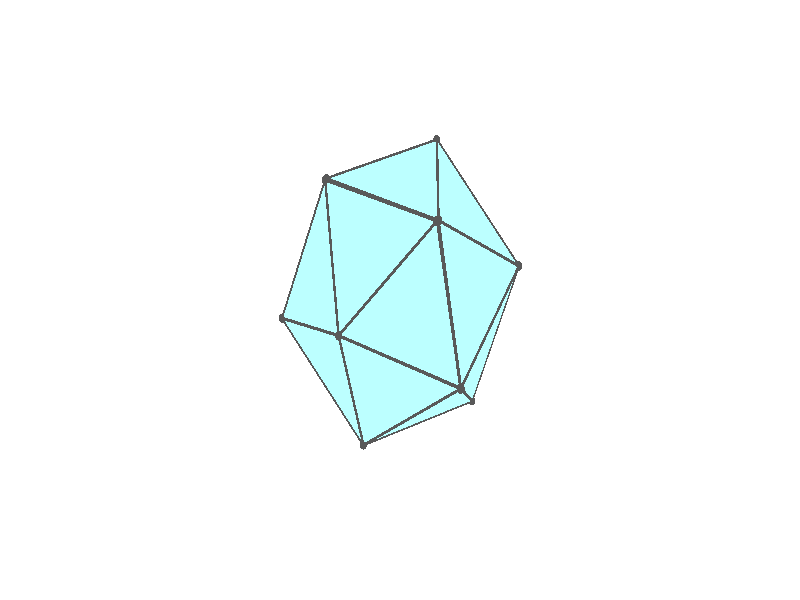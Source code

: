 #version 3.7;
global_settings{assumed_gamma 1.0}
camera{perspective location <18.750000000000000000000000, 10.825317547305481014063844, 12.499999999999996447286321> right <0.133333333333333331482962, -0.230940107675850353485814, -0.000000000000000000000000> up <-0.064951905283832905846353, -0.037499999999999998612221, 0.129903810567665811692706> direction <0.750000000000000111022302, 0.433012701892219298294151, 0.499999999999999944488849> sky <-0.433012701892219298294151, -0.249999999999999944488849, 0.866025403784438707610605> look_at <18.000000000000000000000000, 10.392304845413262270881205, 11.999999999999996447286321>}
light_source{<18.750000000000000000000000, 10.825317547305481014063844, 12.499999999999996447286321> rgb<1.0,1.0,1.0>}
background{rgb<1,1,1>}
union{union{object{union{sphere{<-0.303530999103342913336689, 0.525731112119133481286326, -0.737993064400290554871731>,0.029999999999999998889777}sphere{<-0.303530999103343301914748, -0.525731112119133370264024, -0.737993064400290554871731>,0.029999999999999998889777}sphere{<0.607061998206686048717984, -0.000000000000000148687307, -0.737993064400290554871731>,0.029999999999999998889777}} pigment{rgb<0.1,0.1,0.1>}}object{union{cylinder{<-0.303530999103342913336689, 0.525731112119133481286326, -0.737993064400290554871731>,<-0.303530999103343301914748, -0.525731112119133370264024, -0.737993064400290554871731>,0.010000000000000000208167}cylinder{<-0.303530999103343301914748, -0.525731112119133370264024, -0.737993064400290554871731>,<0.607061998206686048717984, -0.000000000000000148687307, -0.737993064400290554871731>,0.010000000000000000208167}cylinder{<0.607061998206686048717984, -0.000000000000000148687307, -0.737993064400290554871731>,<-0.303530999103342913336689, 0.525731112119133481286326, -0.737993064400290554871731>,0.010000000000000000208167}} pigment{rgb<0.1,0.1,0.1>}}object{polygon{3.000000000000000000000000,<-0.303530999103342913336689, 0.525731112119133481286326, -0.737993064400290554871731>,<-0.303530999103343301914748, -0.525731112119133370264024, -0.737993064400290554871731>,<0.607061998206686048717984, -0.000000000000000148687307, -0.737993064400290554871731>} pigment{rgbft<0.5,1.0,1.0,0.1,0.1>}}}union{object{union{sphere{<-0.303530999103343024358992, 0.525731112119133481286326, -0.737993064400290554871731>,0.029999999999999998889777}sphere{<-0.303530999103343357425899, -0.525731112119133370264024, -0.737993064400290554871731>,0.029999999999999998889777}sphere{<-0.983350966951518135061860, 0.000000000000000417694711, -0.132167662106057626214550>,0.029999999999999998889777}} pigment{rgb<0.1,0.1,0.1>}}object{union{cylinder{<-0.303530999103343024358992, 0.525731112119133481286326, -0.737993064400290554871731>,<-0.303530999103343357425899, -0.525731112119133370264024, -0.737993064400290554871731>,0.010000000000000000208167}cylinder{<-0.303530999103343357425899, -0.525731112119133370264024, -0.737993064400290554871731>,<-0.983350966951518135061860, 0.000000000000000417694711, -0.132167662106057626214550>,0.010000000000000000208167}cylinder{<-0.983350966951518135061860, 0.000000000000000417694711, -0.132167662106057626214550>,<-0.303530999103343024358992, 0.525731112119133481286326, -0.737993064400290554871731>,0.010000000000000000208167}} pigment{rgb<0.1,0.1,0.1>}}object{polygon{3.000000000000000000000000,<-0.303530999103343024358992, 0.525731112119133481286326, -0.737993064400290554871731>,<-0.303530999103343357425899, -0.525731112119133370264024, -0.737993064400290554871731>,<-0.983350966951518135061860, 0.000000000000000417694711, -0.132167662106057626214550>} pigment{rgbft<0.5,1.0,1.0,0.1,0.1>}}}union{object{union{sphere{<-0.303530999103343024358992, 0.525731112119133703330931, -0.737993064400290776916336>,0.029999999999999998889777}sphere{<-0.494146156333154285000830, 0.851606918216007313660043, 0.243354799425300472037748>,0.029999999999999998889777}sphere{<-0.983350966951518135061860, 0.000000000000000402455846, -0.132167662106057542947823>,0.029999999999999998889777}} pigment{rgb<0.1,0.1,0.1>}}object{union{cylinder{<-0.303530999103343024358992, 0.525731112119133703330931, -0.737993064400290776916336>,<-0.494146156333154285000830, 0.851606918216007313660043, 0.243354799425300472037748>,0.010000000000000000208167}cylinder{<-0.494146156333154285000830, 0.851606918216007313660043, 0.243354799425300472037748>,<-0.983350966951518135061860, 0.000000000000000402455846, -0.132167662106057542947823>,0.010000000000000000208167}cylinder{<-0.983350966951518135061860, 0.000000000000000402455846, -0.132167662106057542947823>,<-0.303530999103343024358992, 0.525731112119133703330931, -0.737993064400290776916336>,0.010000000000000000208167}} pigment{rgb<0.1,0.1,0.1>}}object{polygon{3.000000000000000000000000,<-0.303530999103343024358992, 0.525731112119133703330931, -0.737993064400290776916336>,<-0.494146156333154285000830, 0.851606918216007313660043, 0.243354799425300472037748>,<-0.983350966951518135061860, 0.000000000000000402455846, -0.132167662106057542947823>} pigment{rgbft<0.5,1.0,1.0,0.1,0.1>}}}union{object{union{sphere{<-0.612299460531120942619054, 0.002139665458946171661125, 0.851645841773088330128871>,0.029999999999999998889777}sphere{<-0.494146156333154229489679, 0.851606918216007535704648, 0.243354799425300527548899>,0.029999999999999998889777}sphere{<-0.983350966951518135061860, 0.000000000000000319189120, -0.132167662106057598458975>,0.029999999999999998889777}} pigment{rgb<0.1,0.1,0.1>}}object{union{cylinder{<-0.612299460531120942619054, 0.002139665458946171661125, 0.851645841773088330128871>,<-0.494146156333154229489679, 0.851606918216007535704648, 0.243354799425300527548899>,0.010000000000000000208167}cylinder{<-0.494146156333154229489679, 0.851606918216007535704648, 0.243354799425300527548899>,<-0.983350966951518135061860, 0.000000000000000319189120, -0.132167662106057598458975>,0.010000000000000000208167}cylinder{<-0.983350966951518135061860, 0.000000000000000319189120, -0.132167662106057598458975>,<-0.612299460531120942619054, 0.002139665458946171661125, 0.851645841773088330128871>,0.010000000000000000208167}} pigment{rgb<0.1,0.1,0.1>}}object{polygon{3.000000000000000000000000,<-0.612299460531120942619054, 0.002139665458946171661125, 0.851645841773088330128871>,<-0.494146156333154229489679, 0.851606918216007535704648, 0.243354799425300527548899>,<-0.983350966951518135061860, 0.000000000000000319189120, -0.132167662106057598458975>} pigment{rgbft<0.5,1.0,1.0,0.1,0.1>}}}union{object{union{sphere{<-0.612299460531120942619054, 0.002139665458946227172277, 0.851645841773088108084266>,0.029999999999999998889777}sphere{<-0.494146156333154118467377, 0.851606918216007202637741, 0.243354799425300555304474>,0.029999999999999998889777}sphere{<0.297517754903965425672396, 0.529197054813985379162489, 0.855639815268347425636364>,0.029999999999999998889777}} pigment{rgb<0.1,0.1,0.1>}}object{union{cylinder{<-0.612299460531120942619054, 0.002139665458946227172277, 0.851645841773088108084266>,<-0.494146156333154118467377, 0.851606918216007202637741, 0.243354799425300555304474>,0.010000000000000000208167}cylinder{<-0.494146156333154118467377, 0.851606918216007202637741, 0.243354799425300555304474>,<0.297517754903965425672396, 0.529197054813985379162489, 0.855639815268347425636364>,0.010000000000000000208167}cylinder{<0.297517754903965425672396, 0.529197054813985379162489, 0.855639815268347425636364>,<-0.612299460531120942619054, 0.002139665458946227172277, 0.851645841773088108084266>,0.010000000000000000208167}} pigment{rgb<0.1,0.1,0.1>}}object{polygon{3.000000000000000000000000,<-0.612299460531120942619054, 0.002139665458946227172277, 0.851645841773088108084266>,<-0.494146156333154118467377, 0.851606918216007202637741, 0.243354799425300555304474>,<0.297517754903965425672396, 0.529197054813985379162489, 0.855639815268347425636364>} pigment{rgbft<0.5,1.0,1.0,0.1,0.1>}}}union{object{union{sphere{<-0.612299460531121053641357, 0.002139665458946032883247, 0.851645841773088108084266>,0.029999999999999998889777}sphere{<0.299027892070046874550826, -0.522256461230738544543328, 0.859643823636445203462131>,0.029999999999999998889777}sphere{<0.297517754903965703228153, 0.529197054813985379162489, 0.855639815268347425636364>,0.029999999999999998889777}} pigment{rgb<0.1,0.1,0.1>}}object{union{cylinder{<-0.612299460531121053641357, 0.002139665458946032883247, 0.851645841773088108084266>,<0.299027892070046874550826, -0.522256461230738544543328, 0.859643823636445203462131>,0.010000000000000000208167}cylinder{<0.299027892070046874550826, -0.522256461230738544543328, 0.859643823636445203462131>,<0.297517754903965703228153, 0.529197054813985379162489, 0.855639815268347425636364>,0.010000000000000000208167}cylinder{<0.297517754903965703228153, 0.529197054813985379162489, 0.855639815268347425636364>,<-0.612299460531121053641357, 0.002139665458946032883247, 0.851645841773088108084266>,0.010000000000000000208167}} pigment{rgb<0.1,0.1,0.1>}}object{polygon{3.000000000000000000000000,<-0.612299460531121053641357, 0.002139665458946032883247, 0.851645841773088108084266>,<0.299027892070046874550826, -0.522256461230738544543328, 0.859643823636445203462131>,<0.297517754903965703228153, 0.529197054813985379162489, 0.855639815268347425636364>} pigment{rgbft<0.5,1.0,1.0,0.1,0.1>}}}union{object{union{sphere{<0.491675483475758789975174, -0.851606918216006980593136, -0.132167662106057792748004>,0.029999999999999998889777}sphere{<-0.303530999103343523959353, -0.525731112119133481286326, -0.737993064400290554871731>,0.029999999999999998889777}sphere{<0.607061998206686270762589, 0.000000000000000027755576, -0.737993064400290554871731>,0.029999999999999998889777}} pigment{rgb<0.1,0.1,0.1>}}object{union{cylinder{<0.491675483475758789975174, -0.851606918216006980593136, -0.132167662106057792748004>,<-0.303530999103343523959353, -0.525731112119133481286326, -0.737993064400290554871731>,0.010000000000000000208167}cylinder{<-0.303530999103343523959353, -0.525731112119133481286326, -0.737993064400290554871731>,<0.607061998206686270762589, 0.000000000000000027755576, -0.737993064400290554871731>,0.010000000000000000208167}cylinder{<0.607061998206686270762589, 0.000000000000000027755576, -0.737993064400290554871731>,<0.491675483475758789975174, -0.851606918216006980593136, -0.132167662106057792748004>,0.010000000000000000208167}} pigment{rgb<0.1,0.1,0.1>}}object{polygon{3.000000000000000000000000,<0.491675483475758789975174, -0.851606918216006980593136, -0.132167662106057792748004>,<-0.303530999103343523959353, -0.525731112119133481286326, -0.737993064400290554871731>,<0.607061998206686270762589, 0.000000000000000027755576, -0.737993064400290554871731>} pigment{rgbft<0.5,1.0,1.0,0.1,0.1>}}}union{object{union{sphere{<0.491675483475758845486325, -0.851606918216006869570833, -0.132167662106057737236853>,0.029999999999999998889777}sphere{<0.984586303380216243397172, -0.002139665458945561038462, 0.243354799425301193682714>,0.029999999999999998889777}sphere{<0.607061998206686159740286, -0.000000000000000111022302, -0.737993064400290554871731>,0.029999999999999998889777}} pigment{rgb<0.1,0.1,0.1>}}object{union{cylinder{<0.491675483475758845486325, -0.851606918216006869570833, -0.132167662106057737236853>,<0.984586303380216243397172, -0.002139665458945561038462, 0.243354799425301193682714>,0.010000000000000000208167}cylinder{<0.984586303380216243397172, -0.002139665458945561038462, 0.243354799425301193682714>,<0.607061998206686159740286, -0.000000000000000111022302, -0.737993064400290554871731>,0.010000000000000000208167}cylinder{<0.607061998206686159740286, -0.000000000000000111022302, -0.737993064400290554871731>,<0.491675483475758845486325, -0.851606918216006869570833, -0.132167662106057737236853>,0.010000000000000000208167}} pigment{rgb<0.1,0.1,0.1>}}object{polygon{3.000000000000000000000000,<0.491675483475758845486325, -0.851606918216006869570833, -0.132167662106057737236853>,<0.984586303380216243397172, -0.002139665458945561038462, 0.243354799425301193682714>,<0.607061998206686159740286, -0.000000000000000111022302, -0.737993064400290554871731>} pigment{rgbft<0.5,1.0,1.0,0.1,0.1>}}}union{object{union{sphere{<0.491675483475758900997477, -0.851606918216006647526228, -0.132167662106057709481277>,0.029999999999999998889777}sphere{<0.984586303380216243397172, -0.002139665458945616549613, 0.243354799425301193682714>,0.029999999999999998889777}sphere{<0.308002734908606301544864, -0.529197054813985823251699, 0.851645841773087775017359>,0.029999999999999998889777}} pigment{rgb<0.1,0.1,0.1>}}object{union{cylinder{<0.491675483475758900997477, -0.851606918216006647526228, -0.132167662106057709481277>,<0.984586303380216243397172, -0.002139665458945616549613, 0.243354799425301193682714>,0.010000000000000000208167}cylinder{<0.984586303380216243397172, -0.002139665458945616549613, 0.243354799425301193682714>,<0.308002734908606301544864, -0.529197054813985823251699, 0.851645841773087775017359>,0.010000000000000000208167}cylinder{<0.308002734908606301544864, -0.529197054813985823251699, 0.851645841773087775017359>,<0.491675483475758900997477, -0.851606918216006647526228, -0.132167662106057709481277>,0.010000000000000000208167}} pigment{rgb<0.1,0.1,0.1>}}object{polygon{3.000000000000000000000000,<0.491675483475758900997477, -0.851606918216006647526228, -0.132167662106057709481277>,<0.984586303380216243397172, -0.002139665458945616549613, 0.243354799425301193682714>,<0.308002734908606301544864, -0.529197054813985823251699, 0.851645841773087775017359>} pigment{rgbft<0.5,1.0,1.0,0.1,0.1>}}}union{object{union{sphere{<0.309539215624834940232546, 0.522256461230737434320304, 0.855639815268347758703271>,0.029999999999999998889777}sphere{<0.984586303380216243397172, -0.002139665458945644305189, 0.243354799425301193682714>,0.029999999999999998889777}sphere{<0.308002734908606301544864, -0.529197054813985712229396, 0.851645841773087886039661>,0.029999999999999998889777}} pigment{rgb<0.1,0.1,0.1>}}object{union{cylinder{<0.309539215624834940232546, 0.522256461230737434320304, 0.855639815268347758703271>,<0.984586303380216243397172, -0.002139665458945644305189, 0.243354799425301193682714>,0.010000000000000000208167}cylinder{<0.984586303380216243397172, -0.002139665458945644305189, 0.243354799425301193682714>,<0.308002734908606301544864, -0.529197054813985712229396, 0.851645841773087886039661>,0.010000000000000000208167}cylinder{<0.308002734908606301544864, -0.529197054813985712229396, 0.851645841773087886039661>,<0.309539215624834940232546, 0.522256461230737434320304, 0.855639815268347758703271>,0.010000000000000000208167}} pigment{rgb<0.1,0.1,0.1>}}object{polygon{3.000000000000000000000000,<0.309539215624834940232546, 0.522256461230737434320304, 0.855639815268347758703271>,<0.984586303380216243397172, -0.002139665458945644305189, 0.243354799425301193682714>,<0.308002734908606301544864, -0.529197054813985712229396, 0.851645841773087886039661>} pigment{rgbft<0.5,1.0,1.0,0.1,0.1>}}}union{object{union{sphere{<-0.303530999103343079870143, 0.525731112119133592308629, -0.737993064400290554871731>,0.029999999999999998889777}sphere{<0.491675483475759178553233, 0.851606918216006980593136, -0.132167662106057570703399>,0.029999999999999998889777}sphere{<0.607061998206686159740286, -0.000000000000000194289029, -0.737993064400290443849428>,0.029999999999999998889777}} pigment{rgb<0.1,0.1,0.1>}}object{union{cylinder{<-0.303530999103343079870143, 0.525731112119133592308629, -0.737993064400290554871731>,<0.491675483475759178553233, 0.851606918216006980593136, -0.132167662106057570703399>,0.010000000000000000208167}cylinder{<0.491675483475759178553233, 0.851606918216006980593136, -0.132167662106057570703399>,<0.607061998206686159740286, -0.000000000000000194289029, -0.737993064400290443849428>,0.010000000000000000208167}cylinder{<0.607061998206686159740286, -0.000000000000000194289029, -0.737993064400290443849428>,<-0.303530999103343079870143, 0.525731112119133592308629, -0.737993064400290554871731>,0.010000000000000000208167}} pigment{rgb<0.1,0.1,0.1>}}object{polygon{3.000000000000000000000000,<-0.303530999103343079870143, 0.525731112119133592308629, -0.737993064400290554871731>,<0.491675483475759178553233, 0.851606918216006980593136, -0.132167662106057570703399>,<0.607061998206686159740286, -0.000000000000000194289029, -0.737993064400290443849428>} pigment{rgbft<0.5,1.0,1.0,0.1,0.1>}}}union{object{union{sphere{<-0.494146156333155117668099, -0.851606918216006869570833, 0.243354799425300527548899>,0.029999999999999998889777}sphere{<-0.303530999103343301914748, -0.525731112119133481286326, -0.737993064400290998960941>,0.029999999999999998889777}sphere{<-0.983350966951518135061860, 0.000000000000000527355937, -0.132167662106057515192248>,0.029999999999999998889777}} pigment{rgb<0.1,0.1,0.1>}}object{union{cylinder{<-0.494146156333155117668099, -0.851606918216006869570833, 0.243354799425300527548899>,<-0.303530999103343301914748, -0.525731112119133481286326, -0.737993064400290998960941>,0.010000000000000000208167}cylinder{<-0.303530999103343301914748, -0.525731112119133481286326, -0.737993064400290998960941>,<-0.983350966951518135061860, 0.000000000000000527355937, -0.132167662106057515192248>,0.010000000000000000208167}cylinder{<-0.983350966951518135061860, 0.000000000000000527355937, -0.132167662106057515192248>,<-0.494146156333155117668099, -0.851606918216006869570833, 0.243354799425300527548899>,0.010000000000000000208167}} pigment{rgb<0.1,0.1,0.1>}}object{polygon{3.000000000000000000000000,<-0.494146156333155117668099, -0.851606918216006869570833, 0.243354799425300527548899>,<-0.303530999103343301914748, -0.525731112119133481286326, -0.737993064400290998960941>,<-0.983350966951518135061860, 0.000000000000000527355937, -0.132167662106057515192248>} pigment{rgbft<0.5,1.0,1.0,0.1,0.1>}}}union{object{union{sphere{<-0.303530999103342968847841, 0.525731112119133703330931, -0.737993064400290887938638>,0.029999999999999998889777}sphere{<-0.494146156333154340511982, 0.851606918216007313660043, 0.243354799425300472037748>,0.029999999999999998889777}sphere{<0.488908694008720723367389, 0.853746583674951597942027, -0.129702022052503668225754>,0.029999999999999998889777}} pigment{rgb<0.1,0.1,0.1>}}object{union{cylinder{<-0.303530999103342968847841, 0.525731112119133703330931, -0.737993064400290887938638>,<-0.494146156333154340511982, 0.851606918216007313660043, 0.243354799425300472037748>,0.010000000000000000208167}cylinder{<-0.494146156333154340511982, 0.851606918216007313660043, 0.243354799425300472037748>,<0.488908694008720723367389, 0.853746583674951597942027, -0.129702022052503668225754>,0.010000000000000000208167}cylinder{<0.488908694008720723367389, 0.853746583674951597942027, -0.129702022052503668225754>,<-0.303530999103342968847841, 0.525731112119133703330931, -0.737993064400290887938638>,0.010000000000000000208167}} pigment{rgb<0.1,0.1,0.1>}}object{polygon{3.000000000000000000000000,<-0.303530999103342968847841, 0.525731112119133703330931, -0.737993064400290887938638>,<-0.494146156333154340511982, 0.851606918216007313660043, 0.243354799425300472037748>,<0.488908694008720723367389, 0.853746583674951597942027, -0.129702022052503668225754>} pigment{rgbft<0.5,1.0,1.0,0.1,0.1>}}}union{object{union{sphere{<-0.612299460531120831596752, 0.002139665458946171227445, 0.851645841773088330128871>,0.029999999999999998889777}sphere{<-0.494921938208098766143195, -0.850280640980100255177376, 0.247348772920561787991289>,0.029999999999999998889777}sphere{<-0.983350966951518135061860, 0.000000000000000318972279, -0.132167662106057598458975>,0.029999999999999998889777}} pigment{rgb<0.1,0.1,0.1>}}object{union{cylinder{<-0.612299460531120831596752, 0.002139665458946171227445, 0.851645841773088330128871>,<-0.494921938208098766143195, -0.850280640980100255177376, 0.247348772920561787991289>,0.010000000000000000208167}cylinder{<-0.494921938208098766143195, -0.850280640980100255177376, 0.247348772920561787991289>,<-0.983350966951518135061860, 0.000000000000000318972279, -0.132167662106057598458975>,0.010000000000000000208167}cylinder{<-0.983350966951518135061860, 0.000000000000000318972279, -0.132167662106057598458975>,<-0.612299460531120831596752, 0.002139665458946171227445, 0.851645841773088330128871>,0.010000000000000000208167}} pigment{rgb<0.1,0.1,0.1>}}object{polygon{3.000000000000000000000000,<-0.612299460531120831596752, 0.002139665458946171227445, 0.851645841773088330128871>,<-0.494921938208098766143195, -0.850280640980100255177376, 0.247348772920561787991289>,<-0.983350966951518135061860, 0.000000000000000318972279, -0.132167662106057598458975>} pigment{rgbft<0.5,1.0,1.0,0.1,0.1>}}}union{object{union{sphere{<0.490418831174803449002297, 0.853755291868495858054189, -0.125698013684407194912040>,0.029999999999999998889777}sphere{<-0.494146156333154396023133, 0.851606918216007313660043, 0.243354799425300416526596>,0.029999999999999998889777}sphere{<0.297517754903965814250455, 0.529197054813985490184791, 0.855639815268347536658666>,0.029999999999999998889777}} pigment{rgb<0.1,0.1,0.1>}}object{union{cylinder{<0.490418831174803449002297, 0.853755291868495858054189, -0.125698013684407194912040>,<-0.494146156333154396023133, 0.851606918216007313660043, 0.243354799425300416526596>,0.010000000000000000208167}cylinder{<-0.494146156333154396023133, 0.851606918216007313660043, 0.243354799425300416526596>,<0.297517754903965814250455, 0.529197054813985490184791, 0.855639815268347536658666>,0.010000000000000000208167}cylinder{<0.297517754903965814250455, 0.529197054813985490184791, 0.855639815268347536658666>,<0.490418831174803449002297, 0.853755291868495858054189, -0.125698013684407194912040>,0.010000000000000000208167}} pigment{rgb<0.1,0.1,0.1>}}object{polygon{3.000000000000000000000000,<0.490418831174803449002297, 0.853755291868495858054189, -0.125698013684407194912040>,<-0.494146156333154396023133, 0.851606918216007313660043, 0.243354799425300416526596>,<0.297517754903965814250455, 0.529197054813985490184791, 0.855639815268347536658666>} pigment{rgbft<0.5,1.0,1.0,0.1,0.1>}}}union{object{union{sphere{<-0.612299460531121053641357, 0.002139665458946088394399, 0.851645841773088108084266>,0.029999999999999998889777}sphere{<0.299027892070046874550826, -0.522256461230738544543328, 0.859643823636445092439828>,0.029999999999999998889777}sphere{<-0.491699956691464989955165, -0.851592812225898665445811, 0.249840702861986341254408>,0.029999999999999998889777}} pigment{rgb<0.1,0.1,0.1>}}object{union{cylinder{<-0.612299460531121053641357, 0.002139665458946088394399, 0.851645841773088108084266>,<0.299027892070046874550826, -0.522256461230738544543328, 0.859643823636445092439828>,0.010000000000000000208167}cylinder{<0.299027892070046874550826, -0.522256461230738544543328, 0.859643823636445092439828>,<-0.491699956691464989955165, -0.851592812225898665445811, 0.249840702861986341254408>,0.010000000000000000208167}cylinder{<-0.491699956691464989955165, -0.851592812225898665445811, 0.249840702861986341254408>,<-0.612299460531121053641357, 0.002139665458946088394399, 0.851645841773088108084266>,0.010000000000000000208167}} pigment{rgb<0.1,0.1,0.1>}}object{polygon{3.000000000000000000000000,<-0.612299460531121053641357, 0.002139665458946088394399, 0.851645841773088108084266>,<0.299027892070046874550826, -0.522256461230738544543328, 0.859643823636445092439828>,<-0.491699956691464989955165, -0.851592812225898665445811, 0.249840702861986341254408>} pigment{rgbft<0.5,1.0,1.0,0.1,0.1>}}}union{object{union{sphere{<0.491675483475758734464023, -0.851606918216007091615438, -0.132167662106057681725702>,0.029999999999999998889777}sphere{<-0.303530999103343579470504, -0.525731112119133481286326, -0.737993064400290776916336>,0.029999999999999998889777}sphere{<-0.490440147047061736351736, -0.853746583674951931008934, 0.243354799425301221438289>,0.029999999999999998889777}} pigment{rgb<0.1,0.1,0.1>}}object{union{cylinder{<0.491675483475758734464023, -0.851606918216007091615438, -0.132167662106057681725702>,<-0.303530999103343579470504, -0.525731112119133481286326, -0.737993064400290776916336>,0.010000000000000000208167}cylinder{<-0.303530999103343579470504, -0.525731112119133481286326, -0.737993064400290776916336>,<-0.490440147047061736351736, -0.853746583674951931008934, 0.243354799425301221438289>,0.010000000000000000208167}cylinder{<-0.490440147047061736351736, -0.853746583674951931008934, 0.243354799425301221438289>,<0.491675483475758734464023, -0.851606918216007091615438, -0.132167662106057681725702>,0.010000000000000000208167}} pigment{rgb<0.1,0.1,0.1>}}object{polygon{3.000000000000000000000000,<0.491675483475758734464023, -0.851606918216007091615438, -0.132167662106057681725702>,<-0.303530999103343579470504, -0.525731112119133481286326, -0.737993064400290776916336>,<-0.490440147047061736351736, -0.853746583674951931008934, 0.243354799425301221438289>} pigment{rgbft<0.5,1.0,1.0,0.1,0.1>}}}union{object{union{sphere{<0.494911882852325624160272, 0.850280640980100033132771, -0.129702022052503307403271>,0.029999999999999998889777}sphere{<0.984586303380216465441777, -0.002139665458945561905824, 0.243354799425301193682714>,0.029999999999999998889777}sphere{<0.607061998206686270762589, -0.000000000000000111347563, -0.737993064400290665894033>,0.029999999999999998889777}} pigment{rgb<0.1,0.1,0.1>}}object{union{cylinder{<0.494911882852325624160272, 0.850280640980100033132771, -0.129702022052503307403271>,<0.984586303380216465441777, -0.002139665458945561905824, 0.243354799425301193682714>,0.010000000000000000208167}cylinder{<0.984586303380216465441777, -0.002139665458945561905824, 0.243354799425301193682714>,<0.607061998206686270762589, -0.000000000000000111347563, -0.737993064400290665894033>,0.010000000000000000208167}cylinder{<0.607061998206686270762589, -0.000000000000000111347563, -0.737993064400290665894033>,<0.494911882852325624160272, 0.850280640980100033132771, -0.129702022052503307403271>,0.010000000000000000208167}} pigment{rgb<0.1,0.1,0.1>}}object{polygon{3.000000000000000000000000,<0.494911882852325624160272, 0.850280640980100033132771, -0.129702022052503307403271>,<0.984586303380216465441777, -0.002139665458945561905824, 0.243354799425301193682714>,<0.607061998206686270762589, -0.000000000000000111347563, -0.737993064400290665894033>} pigment{rgbft<0.5,1.0,1.0,0.1,0.1>}}}union{object{union{sphere{<0.491675483475758789975174, -0.851606918216006647526228, -0.132167662106057598458975>,0.029999999999999998889777}sphere{<-0.488903666330834096864777, -0.853755291868495858054189, 0.247348772920559401011786>,0.029999999999999998889777}sphere{<0.308002734908606357056016, -0.529197054813985712229396, 0.851645841773087663995057>,0.029999999999999998889777}} pigment{rgb<0.1,0.1,0.1>}}object{union{cylinder{<0.491675483475758789975174, -0.851606918216006647526228, -0.132167662106057598458975>,<-0.488903666330834096864777, -0.853755291868495858054189, 0.247348772920559401011786>,0.010000000000000000208167}cylinder{<-0.488903666330834096864777, -0.853755291868495858054189, 0.247348772920559401011786>,<0.308002734908606357056016, -0.529197054813985712229396, 0.851645841773087663995057>,0.010000000000000000208167}cylinder{<0.308002734908606357056016, -0.529197054813985712229396, 0.851645841773087663995057>,<0.491675483475758789975174, -0.851606918216006647526228, -0.132167662106057598458975>,0.010000000000000000208167}} pigment{rgb<0.1,0.1,0.1>}}object{polygon{3.000000000000000000000000,<0.491675483475758789975174, -0.851606918216006647526228, -0.132167662106057598458975>,<-0.488903666330834096864777, -0.853755291868495858054189, 0.247348772920559401011786>,<0.308002734908606357056016, -0.529197054813985712229396, 0.851645841773087663995057>} pigment{rgbft<0.5,1.0,1.0,0.1,0.1>}}}union{object{union{sphere{<0.309539215624834884721395, 0.522256461230737323298001, 0.855639815268347758703271>,0.029999999999999998889777}sphere{<0.984586303380216021352567, -0.002139665458945616549613, 0.243354799425301193682714>,0.029999999999999998889777}sphere{<0.494164355786113618229649, 0.851592812225899331579626, -0.125698013684405307532899>,0.029999999999999998889777}} pigment{rgb<0.1,0.1,0.1>}}object{union{cylinder{<0.309539215624834884721395, 0.522256461230737323298001, 0.855639815268347758703271>,<0.984586303380216021352567, -0.002139665458945616549613, 0.243354799425301193682714>,0.010000000000000000208167}cylinder{<0.984586303380216021352567, -0.002139665458945616549613, 0.243354799425301193682714>,<0.494164355786113618229649, 0.851592812225899331579626, -0.125698013684405307532899>,0.010000000000000000208167}cylinder{<0.494164355786113618229649, 0.851592812225899331579626, -0.125698013684405307532899>,<0.309539215624834884721395, 0.522256461230737323298001, 0.855639815268347758703271>,0.010000000000000000208167}} pigment{rgb<0.1,0.1,0.1>}}object{polygon{3.000000000000000000000000,<0.309539215624834884721395, 0.522256461230737323298001, 0.855639815268347758703271>,<0.984586303380216021352567, -0.002139665458945616549613, 0.243354799425301193682714>,<0.494164355786113618229649, 0.851592812225899331579626, -0.125698013684405307532899>} pigment{rgbft<0.5,1.0,1.0,0.1,0.1>}}}}
